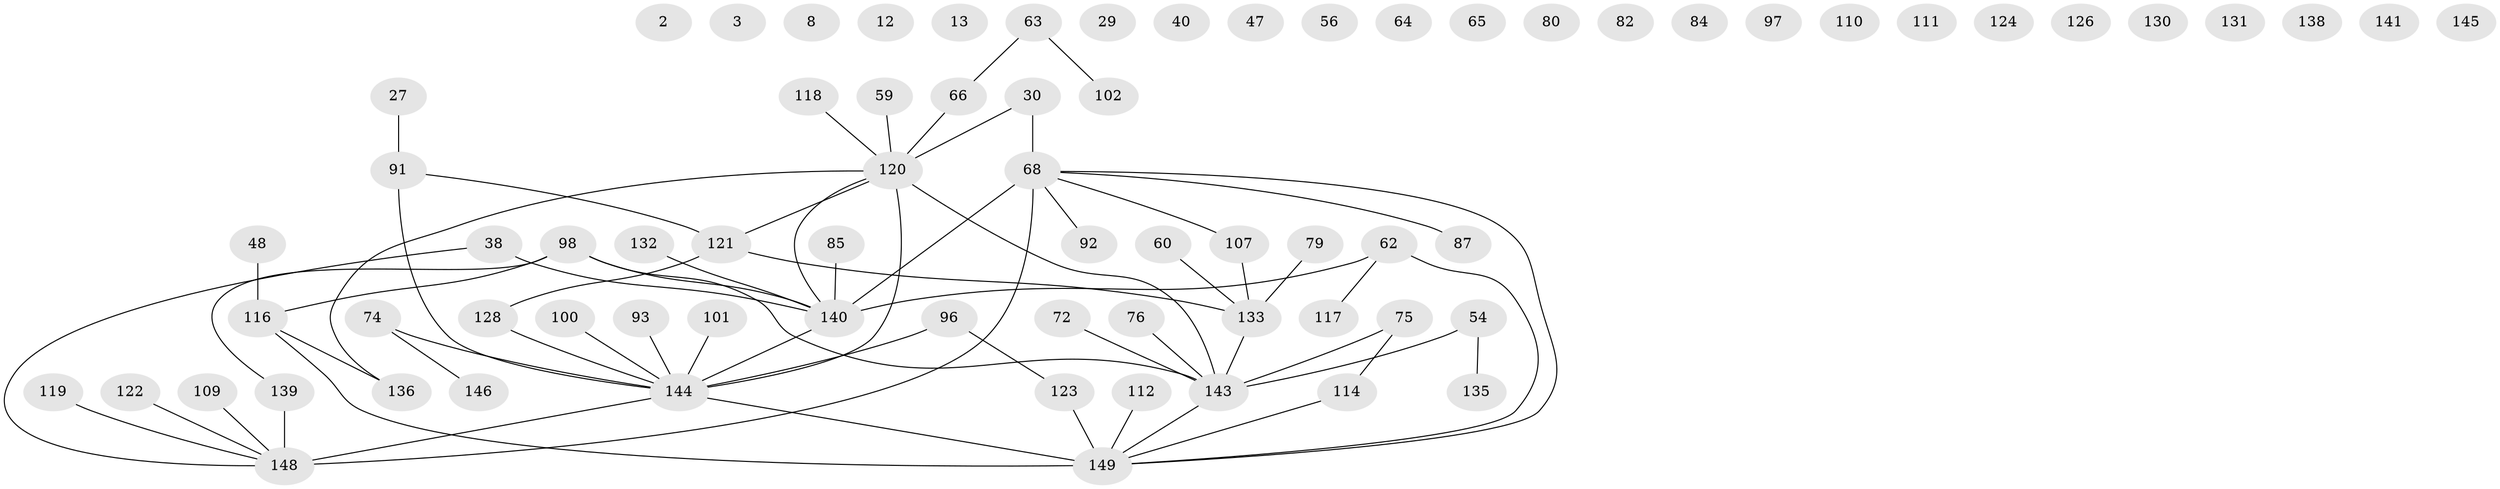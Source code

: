 // original degree distribution, {1: 0.2550335570469799, 0: 0.14093959731543623, 3: 0.18791946308724833, 4: 0.06040268456375839, 2: 0.2684563758389262, 6: 0.020134228187919462, 5: 0.04697986577181208, 7: 0.020134228187919462}
// Generated by graph-tools (version 1.1) at 2025/43/03/04/25 21:43:15]
// undirected, 74 vertices, 66 edges
graph export_dot {
graph [start="1"]
  node [color=gray90,style=filled];
  2;
  3;
  8;
  12;
  13;
  27;
  29;
  30;
  38;
  40;
  47;
  48;
  54;
  56 [super="+31"];
  59;
  60;
  62 [super="+53"];
  63;
  64;
  65;
  66;
  68 [super="+67+35+58"];
  72;
  74;
  75;
  76;
  79;
  80;
  82;
  84;
  85 [super="+15"];
  87;
  91 [super="+61"];
  92;
  93 [super="+9+11"];
  96;
  97;
  98 [super="+71+90+94"];
  100;
  101;
  102;
  107;
  109;
  110;
  111;
  112;
  114;
  116 [super="+57"];
  117;
  118;
  119;
  120 [super="+77+70"];
  121 [super="+1"];
  122;
  123 [super="+21"];
  124;
  126;
  128 [super="+55"];
  130;
  131 [super="+51"];
  132;
  133 [super="+5+108"];
  135;
  136 [super="+73"];
  138;
  139;
  140 [super="+115+134+129"];
  141 [super="+37+46"];
  143 [super="+137+142"];
  144 [super="+23+14+52"];
  145;
  146;
  148 [super="+105+147"];
  149 [super="+86+125+113"];
  27 -- 91;
  30 -- 120;
  30 -- 68;
  38 -- 148;
  38 -- 140;
  48 -- 116;
  54 -- 135;
  54 -- 143;
  59 -- 120;
  60 -- 133;
  62 -- 117;
  62 -- 149 [weight=2];
  62 -- 140;
  63 -- 66;
  63 -- 102;
  66 -- 120;
  68 -- 92;
  68 -- 107;
  68 -- 148 [weight=2];
  68 -- 149;
  68 -- 87;
  68 -- 140 [weight=3];
  72 -- 143;
  74 -- 146;
  74 -- 144;
  75 -- 114;
  75 -- 143;
  76 -- 143;
  79 -- 133;
  85 -- 140;
  91 -- 121;
  91 -- 144 [weight=2];
  93 -- 144;
  96 -- 123;
  96 -- 144;
  98 -- 143;
  98 -- 116;
  98 -- 139;
  98 -- 140 [weight=2];
  100 -- 144;
  101 -- 144;
  107 -- 133;
  109 -- 148;
  112 -- 149;
  114 -- 149;
  116 -- 149 [weight=2];
  116 -- 136;
  118 -- 120;
  119 -- 148;
  120 -- 136 [weight=2];
  120 -- 143 [weight=3];
  120 -- 121;
  120 -- 144 [weight=2];
  120 -- 140;
  121 -- 128;
  121 -- 133;
  122 -- 148;
  123 -- 149;
  128 -- 144;
  132 -- 140;
  133 -- 143 [weight=2];
  139 -- 148;
  140 -- 144;
  143 -- 149;
  144 -- 149 [weight=3];
  144 -- 148 [weight=2];
}
